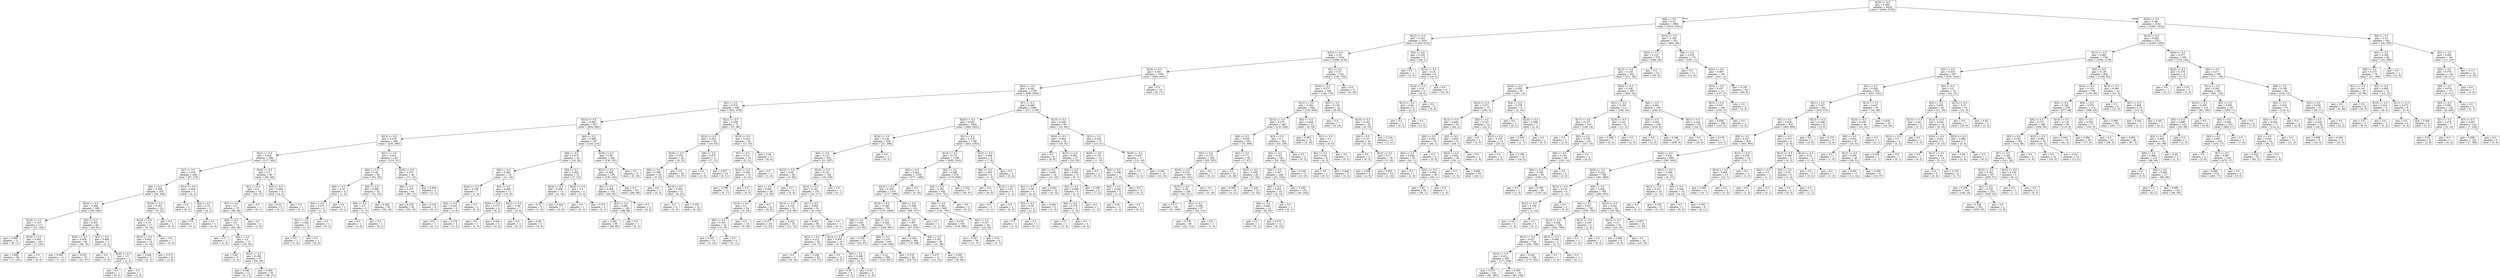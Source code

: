 digraph Tree {
node [shape=box] ;
0 [label="X[19] <= 0.5\ngini = 0.489\nsamples = 6434\nvalue = [4300, 5795]"] ;
1 [label="X[8] <= 0.5\ngini = 0.43\nsamples = 3882\nvalue = [1910, 4181]"] ;
0 -> 1 [labeldistance=2.5, labelangle=45, headlabel="True"] ;
2 [label="X[11] <= 0.5\ngini = 0.333\nsamples = 3331\nvalue = [1108, 4132]"] ;
1 -> 2 ;
3 [label="X[22] <= 0.5\ngini = 0.33\nsamples = 3322\nvalue = [1088, 4130]"] ;
2 -> 3 ;
4 [label="X[10] <= 0.5\ngini = 0.341\nsamples = 2769\nvalue = [948, 3401]"] ;
3 -> 4 ;
5 [label="X[23] <= 0.5\ngini = 0.342\nsamples = 2759\nvalue = [948, 3384]"] ;
4 -> 5 ;
6 [label="X[2] <= 0.5\ngini = 0.475\nsamples = 699\nvalue = [431, 678]"] ;
5 -> 6 ;
7 [label="X[13] <= 0.5\ngini = 0.482\nsamples = 627\nvalue = [404, 590]"] ;
6 -> 7 ;
8 [label="X[15] <= 0.5\ngini = 0.479\nsamples = 390\nvalue = [250, 380]"] ;
7 -> 8 ;
9 [label="X[21] <= 0.5\ngini = 0.402\nsamples = 288\nvalue = [127, 329]"] ;
8 -> 9 ;
10 [label="X[7] <= 0.5\ngini = 0.319\nsamples = 208\nvalue = [67, 270]"] ;
9 -> 10 ;
11 [label="X[6] <= 0.5\ngini = 0.308\nsamples = 205\nvalue = [63, 268]"] ;
10 -> 11 ;
12 [label="X[14] <= 0.5\ngini = 0.309\nsamples = 186\nvalue = [58, 246]"] ;
11 -> 12 ;
13 [label="X[16] <= 0.5\ngini = 0.153\nsamples = 117\nvalue = [15, 165]"] ;
12 -> 13 ;
14 [label="gini = 0.488\nsamples = 12\nvalue = [8, 11]"] ;
13 -> 14 ;
15 [label="X[18] <= 0.5\ngini = 0.083\nsamples = 105\nvalue = [7, 154]"] ;
13 -> 15 ;
16 [label="gini = 0.088\nsamples = 98\nvalue = [7, 145]"] ;
15 -> 16 ;
17 [label="gini = 0.0\nsamples = 7\nvalue = [0, 9]"] ;
15 -> 17 ;
18 [label="X[5] <= 0.5\ngini = 0.453\nsamples = 69\nvalue = [43, 81]"] ;
12 -> 18 ;
19 [label="X[20] <= 0.5\ngini = 0.439\nsamples = 66\nvalue = [38, 79]"] ;
18 -> 19 ;
20 [label="gini = 0.465\nsamples = 11\nvalue = [7, 12]"] ;
19 -> 20 ;
21 [label="gini = 0.433\nsamples = 55\nvalue = [31, 67]"] ;
19 -> 21 ;
22 [label="X[1] <= 0.5\ngini = 0.408\nsamples = 3\nvalue = [5, 2]"] ;
18 -> 22 ;
23 [label="gini = 0.0\nsamples = 1\nvalue = [3, 0]"] ;
22 -> 23 ;
24 [label="X[20] <= 0.5\ngini = 0.5\nsamples = 2\nvalue = [2, 2]"] ;
22 -> 24 ;
25 [label="gini = 0.0\nsamples = 1\nvalue = [0, 2]"] ;
24 -> 25 ;
26 [label="gini = 0.0\nsamples = 1\nvalue = [2, 0]"] ;
24 -> 26 ;
27 [label="X[18] <= 0.5\ngini = 0.302\nsamples = 19\nvalue = [5, 22]"] ;
11 -> 27 ;
28 [label="X[16] <= 0.5\ngini = 0.33\nsamples = 17\nvalue = [5, 19]"] ;
27 -> 28 ;
29 [label="X[14] <= 0.5\ngini = 0.444\nsamples = 10\nvalue = [5, 10]"] ;
28 -> 29 ;
30 [label="gini = 0.444\nsamples = 2\nvalue = [2, 1]"] ;
29 -> 30 ;
31 [label="gini = 0.375\nsamples = 8\nvalue = [3, 9]"] ;
29 -> 31 ;
32 [label="gini = 0.0\nsamples = 7\nvalue = [0, 9]"] ;
28 -> 32 ;
33 [label="gini = 0.0\nsamples = 2\nvalue = [0, 3]"] ;
27 -> 33 ;
34 [label="X[14] <= 0.5\ngini = 0.444\nsamples = 3\nvalue = [4, 2]"] ;
10 -> 34 ;
35 [label="gini = 0.0\nsamples = 1\nvalue = [0, 1]"] ;
34 -> 35 ;
36 [label="X[3] <= 0.5\ngini = 0.32\nsamples = 2\nvalue = [4, 1]"] ;
34 -> 36 ;
37 [label="gini = 0.0\nsamples = 1\nvalue = [0, 1]"] ;
36 -> 37 ;
38 [label="gini = 0.0\nsamples = 1\nvalue = [4, 0]"] ;
36 -> 38 ;
39 [label="X[18] <= 0.5\ngini = 0.5\nsamples = 80\nvalue = [60, 59]"] ;
9 -> 39 ;
40 [label="X[1] <= 0.5\ngini = 0.5\nsamples = 76\nvalue = [56, 57]"] ;
39 -> 40 ;
41 [label="X[7] <= 0.5\ngini = 0.5\nsamples = 75\nvalue = [56, 56]"] ;
40 -> 41 ;
42 [label="X[0] <= 0.5\ngini = 0.5\nsamples = 73\nvalue = [54, 56]"] ;
41 -> 42 ;
43 [label="gini = 0.0\nsamples = 1\nvalue = [1, 0]"] ;
42 -> 43 ;
44 [label="X[4] <= 0.5\ngini = 0.5\nsamples = 72\nvalue = [53, 56]"] ;
42 -> 44 ;
45 [label="gini = 0.48\nsamples = 5\nvalue = [3, 2]"] ;
44 -> 45 ;
46 [label="X[14] <= 0.5\ngini = 0.499\nsamples = 67\nvalue = [50, 54]"] ;
44 -> 46 ;
47 [label="gini = 0.188\nsamples = 12\nvalue = [2, 17]"] ;
46 -> 47 ;
48 [label="gini = 0.492\nsamples = 55\nvalue = [48, 37]"] ;
46 -> 48 ;
49 [label="gini = 0.0\nsamples = 2\nvalue = [2, 0]"] ;
41 -> 49 ;
50 [label="gini = 0.0\nsamples = 1\nvalue = [0, 1]"] ;
40 -> 50 ;
51 [label="X[3] <= 0.5\ngini = 0.444\nsamples = 4\nvalue = [4, 2]"] ;
39 -> 51 ;
52 [label="gini = 0.32\nsamples = 3\nvalue = [4, 1]"] ;
51 -> 52 ;
53 [label="gini = 0.0\nsamples = 1\nvalue = [0, 1]"] ;
51 -> 53 ;
54 [label="X[21] <= 0.5\ngini = 0.414\nsamples = 102\nvalue = [123, 51]"] ;
8 -> 54 ;
55 [label="X[0] <= 0.5\ngini = 0.49\nsamples = 56\nvalue = [52, 39]"] ;
54 -> 55 ;
56 [label="X[6] <= 0.5\ngini = 0.32\nsamples = 4\nvalue = [1, 4]"] ;
55 -> 56 ;
57 [label="X[5] <= 0.5\ngini = 0.375\nsamples = 3\nvalue = [1, 3]"] ;
56 -> 57 ;
58 [label="X[1] <= 0.5\ngini = 0.444\nsamples = 2\nvalue = [1, 2]"] ;
57 -> 58 ;
59 [label="gini = 0.0\nsamples = 1\nvalue = [1, 0]"] ;
58 -> 59 ;
60 [label="gini = 0.0\nsamples = 1\nvalue = [0, 2]"] ;
58 -> 60 ;
61 [label="gini = 0.0\nsamples = 1\nvalue = [0, 1]"] ;
57 -> 61 ;
62 [label="gini = 0.0\nsamples = 1\nvalue = [0, 1]"] ;
56 -> 62 ;
63 [label="X[4] <= 0.5\ngini = 0.483\nsamples = 52\nvalue = [51, 35]"] ;
55 -> 63 ;
64 [label="X[6] <= 0.5\ngini = 0.5\nsamples = 2\nvalue = [1, 1]"] ;
63 -> 64 ;
65 [label="gini = 0.0\nsamples = 1\nvalue = [1, 0]"] ;
64 -> 65 ;
66 [label="gini = 0.0\nsamples = 1\nvalue = [0, 1]"] ;
64 -> 66 ;
67 [label="gini = 0.482\nsamples = 50\nvalue = [50, 34]"] ;
63 -> 67 ;
68 [label="X[18] <= 0.5\ngini = 0.247\nsamples = 46\nvalue = [71, 12]"] ;
54 -> 68 ;
69 [label="X[6] <= 0.5\ngini = 0.237\nsamples = 44\nvalue = [69, 11]"] ;
68 -> 69 ;
70 [label="gini = 0.236\nsamples = 40\nvalue = [63, 10]"] ;
69 -> 70 ;
71 [label="gini = 0.245\nsamples = 4\nvalue = [6, 1]"] ;
69 -> 71 ;
72 [label="gini = 0.444\nsamples = 2\nvalue = [2, 1]"] ;
68 -> 72 ;
73 [label="X[4] <= 0.5\ngini = 0.488\nsamples = 237\nvalue = [154, 210]"] ;
7 -> 73 ;
74 [label="X[0] <= 0.5\ngini = 0.473\nsamples = 33\nvalue = [18, 29]"] ;
73 -> 74 ;
75 [label="X[6] <= 0.5\ngini = 0.483\nsamples = 18\nvalue = [11, 16]"] ;
74 -> 75 ;
76 [label="X[24] <= 0.5\ngini = 0.198\nsamples = 7\nvalue = [1, 8]"] ;
75 -> 76 ;
77 [label="X[3] <= 0.5\ngini = 0.245\nsamples = 5\nvalue = [1, 6]"] ;
76 -> 77 ;
78 [label="gini = 0.0\nsamples = 1\nvalue = [0, 1]"] ;
77 -> 78 ;
79 [label="gini = 0.278\nsamples = 4\nvalue = [1, 5]"] ;
77 -> 79 ;
80 [label="gini = 0.0\nsamples = 2\nvalue = [0, 2]"] ;
76 -> 80 ;
81 [label="X[3] <= 0.5\ngini = 0.494\nsamples = 11\nvalue = [10, 8]"] ;
75 -> 81 ;
82 [label="X[20] <= 0.5\ngini = 0.375\nsamples = 4\nvalue = [6, 2]"] ;
81 -> 82 ;
83 [label="gini = 0.0\nsamples = 1\nvalue = [2, 0]"] ;
82 -> 83 ;
84 [label="gini = 0.444\nsamples = 3\nvalue = [4, 2]"] ;
82 -> 84 ;
85 [label="X[21] <= 0.5\ngini = 0.48\nsamples = 7\nvalue = [4, 6]"] ;
81 -> 85 ;
86 [label="gini = 0.0\nsamples = 2\nvalue = [0, 3]"] ;
85 -> 86 ;
87 [label="gini = 0.49\nsamples = 5\nvalue = [4, 3]"] ;
85 -> 87 ;
88 [label="X[5] <= 0.5\ngini = 0.455\nsamples = 15\nvalue = [7, 13]"] ;
74 -> 88 ;
89 [label="X[24] <= 0.5\ngini = 0.408\nsamples = 12\nvalue = [4, 10]"] ;
88 -> 89 ;
90 [label="gini = 0.32\nsamples = 5\nvalue = [1, 4]"] ;
89 -> 90 ;
91 [label="gini = 0.444\nsamples = 7\nvalue = [3, 6]"] ;
89 -> 91 ;
92 [label="X[24] <= 0.5\ngini = 0.5\nsamples = 3\nvalue = [3, 3]"] ;
88 -> 92 ;
93 [label="gini = 0.0\nsamples = 1\nvalue = [0, 2]"] ;
92 -> 93 ;
94 [label="gini = 0.375\nsamples = 2\nvalue = [3, 1]"] ;
92 -> 94 ;
95 [label="X[18] <= 0.5\ngini = 0.49\nsamples = 204\nvalue = [136, 181]"] ;
73 -> 95 ;
96 [label="X[21] <= 0.5\ngini = 0.496\nsamples = 195\nvalue = [136, 162]"] ;
95 -> 96 ;
97 [label="X[1] <= 0.5\ngini = 0.488\nsamples = 102\nvalue = [68, 93]"] ;
96 -> 97 ;
98 [label="X[3] <= 0.5\ngini = 0.491\nsamples = 100\nvalue = [68, 89]"] ;
97 -> 98 ;
99 [label="gini = 0.492\nsamples = 99\nvalue = [68, 88]"] ;
98 -> 99 ;
100 [label="gini = 0.0\nsamples = 1\nvalue = [0, 1]"] ;
98 -> 100 ;
101 [label="gini = 0.0\nsamples = 2\nvalue = [0, 4]"] ;
97 -> 101 ;
102 [label="gini = 0.5\nsamples = 93\nvalue = [68, 69]"] ;
96 -> 102 ;
103 [label="gini = 0.0\nsamples = 9\nvalue = [0, 19]"] ;
95 -> 103 ;
104 [label="X[21] <= 0.5\ngini = 0.359\nsamples = 72\nvalue = [27, 88]"] ;
6 -> 104 ;
105 [label="X[14] <= 0.5\ngini = 0.323\nsamples = 53\nvalue = [16, 63]"] ;
104 -> 105 ;
106 [label="X[16] <= 0.5\ngini = 0.252\nsamples = 42\nvalue = [9, 52]"] ;
105 -> 106 ;
107 [label="X[6] <= 0.5\ngini = 0.389\nsamples = 22\nvalue = [9, 25]"] ;
106 -> 107 ;
108 [label="gini = 0.0\nsamples = 1\nvalue = [0, 2]"] ;
107 -> 108 ;
109 [label="X[13] <= 0.5\ngini = 0.404\nsamples = 21\nvalue = [9, 23]"] ;
107 -> 109 ;
110 [label="gini = 0.5\nsamples = 6\nvalue = [3, 3]"] ;
109 -> 110 ;
111 [label="gini = 0.355\nsamples = 15\nvalue = [6, 20]"] ;
109 -> 111 ;
112 [label="gini = 0.0\nsamples = 20\nvalue = [0, 27]"] ;
106 -> 112 ;
113 [label="X[6] <= 0.5\ngini = 0.475\nsamples = 11\nvalue = [7, 11]"] ;
105 -> 113 ;
114 [label="gini = 0.0\nsamples = 1\nvalue = [1, 0]"] ;
113 -> 114 ;
115 [label="gini = 0.457\nsamples = 10\nvalue = [6, 11]"] ;
113 -> 115 ;
116 [label="X[15] <= 0.5\ngini = 0.424\nsamples = 19\nvalue = [11, 25]"] ;
104 -> 116 ;
117 [label="X[7] <= 0.5\ngini = 0.311\nsamples = 14\nvalue = [5, 21]"] ;
116 -> 117 ;
118 [label="X[14] <= 0.5\ngini = 0.269\nsamples = 13\nvalue = [4, 21]"] ;
117 -> 118 ;
119 [label="gini = 0.308\nsamples = 11\nvalue = [4, 17]"] ;
118 -> 119 ;
120 [label="gini = 0.0\nsamples = 2\nvalue = [0, 4]"] ;
118 -> 120 ;
121 [label="gini = 0.0\nsamples = 1\nvalue = [1, 0]"] ;
117 -> 121 ;
122 [label="gini = 0.48\nsamples = 5\nvalue = [6, 4]"] ;
116 -> 122 ;
123 [label="X[7] <= 0.5\ngini = 0.269\nsamples = 2060\nvalue = [517, 2706]"] ;
5 -> 123 ;
124 [label="X[20] <= 0.5\ngini = 0.262\nsamples = 2000\nvalue = [484, 2642]"] ;
123 -> 124 ;
125 [label="X[16] <= 0.5\ngini = 0.126\nsamples = 204\nvalue = [21, 289]"] ;
124 -> 125 ;
126 [label="X[4] <= 0.5\ngini = 0.127\nsamples = 202\nvalue = [21, 287]"] ;
125 -> 126 ;
127 [label="X[15] <= 0.5\ngini = 0.08\nsamples = 46\nvalue = [3, 69]"] ;
126 -> 127 ;
128 [label="X[5] <= 0.5\ngini = 0.091\nsamples = 40\nvalue = [3, 60]"] ;
127 -> 128 ;
129 [label="X[14] <= 0.5\ngini = 0.1\nsamples = 34\nvalue = [3, 54]"] ;
128 -> 129 ;
130 [label="X[0] <= 0.5\ngini = 0.191\nsamples = 18\nvalue = [3, 25]"] ;
129 -> 130 ;
131 [label="gini = 0.291\nsamples = 10\nvalue = [3, 14]"] ;
130 -> 131 ;
132 [label="gini = 0.0\nsamples = 8\nvalue = [0, 11]"] ;
130 -> 132 ;
133 [label="gini = 0.0\nsamples = 16\nvalue = [0, 29]"] ;
129 -> 133 ;
134 [label="gini = 0.0\nsamples = 6\nvalue = [0, 6]"] ;
128 -> 134 ;
135 [label="gini = 0.0\nsamples = 6\nvalue = [0, 9]"] ;
127 -> 135 ;
136 [label="X[12] <= 0.5\ngini = 0.141\nsamples = 156\nvalue = [18, 218]"] ;
126 -> 136 ;
137 [label="X[14] <= 0.5\ngini = 0.141\nsamples = 155\nvalue = [18, 217]"] ;
136 -> 137 ;
138 [label="X[13] <= 0.5\ngini = 0.219\nsamples = 74\nvalue = [14, 98]"] ;
137 -> 138 ;
139 [label="gini = 0.137\nsamples = 19\nvalue = [2, 25]"] ;
138 -> 139 ;
140 [label="gini = 0.242\nsamples = 55\nvalue = [12, 73]"] ;
138 -> 140 ;
141 [label="X[1] <= 0.5\ngini = 0.063\nsamples = 81\nvalue = [4, 119]"] ;
137 -> 141 ;
142 [label="gini = 0.063\nsamples = 80\nvalue = [4, 118]"] ;
141 -> 142 ;
143 [label="gini = 0.0\nsamples = 1\nvalue = [0, 1]"] ;
141 -> 143 ;
144 [label="gini = 0.0\nsamples = 1\nvalue = [0, 1]"] ;
136 -> 144 ;
145 [label="gini = 0.0\nsamples = 2\nvalue = [0, 2]"] ;
125 -> 145 ;
146 [label="X[1] <= 0.5\ngini = 0.275\nsamples = 1796\nvalue = [463, 2353]"] ;
124 -> 146 ;
147 [label="X[14] <= 0.5\ngini = 0.273\nsamples = 1788\nvalue = [456, 2345]"] ;
146 -> 147 ;
148 [label="X[3] <= 0.5\ngini = 0.264\nsamples = 1109\nvalue = [277, 1496]"] ;
147 -> 148 ;
149 [label="X[15] <= 0.5\ngini = 0.265\nsamples = 1103\nvalue = [277, 1486]"] ;
148 -> 149 ;
150 [label="X[13] <= 0.5\ngini = 0.246\nsamples = 781\nvalue = [179, 1069]"] ;
149 -> 150 ;
151 [label="X[6] <= 0.5\ngini = 0.261\nsamples = 68\nvalue = [15, 82]"] ;
150 -> 151 ;
152 [label="X[12] <= 0.5\ngini = 0.212\nsamples = 58\nvalue = [10, 73]"] ;
151 -> 152 ;
153 [label="gini = 0.0\nsamples = 9\nvalue = [0, 16]"] ;
152 -> 153 ;
154 [label="gini = 0.254\nsamples = 49\nvalue = [10, 57]"] ;
152 -> 154 ;
155 [label="X[12] <= 0.5\ngini = 0.459\nsamples = 10\nvalue = [5, 9]"] ;
151 -> 155 ;
156 [label="gini = 0.0\nsamples = 2\nvalue = [0, 2]"] ;
155 -> 156 ;
157 [label="X[0] <= 0.5\ngini = 0.486\nsamples = 8\nvalue = [5, 7]"] ;
155 -> 157 ;
158 [label="gini = 0.49\nsamples = 4\nvalue = [4, 3]"] ;
157 -> 158 ;
159 [label="gini = 0.32\nsamples = 4\nvalue = [1, 4]"] ;
157 -> 159 ;
160 [label="X[0] <= 0.5\ngini = 0.244\nsamples = 713\nvalue = [164, 987]"] ;
150 -> 160 ;
161 [label="gini = 0.339\nsamples = 70\nvalue = [24, 87]"] ;
160 -> 161 ;
162 [label="X[6] <= 0.5\ngini = 0.233\nsamples = 643\nvalue = [140, 900]"] ;
160 -> 162 ;
163 [label="gini = 0.22\nsamples = 594\nvalue = [122, 847]"] ;
162 -> 163 ;
164 [label="gini = 0.378\nsamples = 49\nvalue = [18, 53]"] ;
162 -> 164 ;
165 [label="X[5] <= 0.5\ngini = 0.308\nsamples = 322\nvalue = [98, 417]"] ;
149 -> 165 ;
166 [label="X[6] <= 0.5\ngini = 0.307\nsamples = 320\nvalue = [97, 416]"] ;
165 -> 166 ;
167 [label="gini = 0.294\nsamples = 264\nvalue = [76, 348]"] ;
166 -> 167 ;
168 [label="X[2] <= 0.5\ngini = 0.361\nsamples = 56\nvalue = [21, 68]"] ;
166 -> 168 ;
169 [label="gini = 0.475\nsamples = 21\nvalue = [12, 19]"] ;
168 -> 169 ;
170 [label="gini = 0.262\nsamples = 35\nvalue = [9, 49]"] ;
168 -> 170 ;
171 [label="gini = 0.5\nsamples = 2\nvalue = [1, 1]"] ;
165 -> 171 ;
172 [label="gini = 0.0\nsamples = 6\nvalue = [0, 10]"] ;
148 -> 172 ;
173 [label="X[2] <= 0.5\ngini = 0.288\nsamples = 679\nvalue = [179, 849]"] ;
147 -> 173 ;
174 [label="X[5] <= 0.5\ngini = 0.281\nsamples = 602\nvalue = [153, 752]"] ;
173 -> 174 ;
175 [label="X[6] <= 0.5\ngini = 0.281\nsamples = 600\nvalue = [153, 750]"] ;
174 -> 175 ;
176 [label="gini = 0.278\nsamples = 556\nvalue = [139, 696]"] ;
175 -> 176 ;
177 [label="X[3] <= 0.5\ngini = 0.327\nsamples = 44\nvalue = [14, 54]"] ;
175 -> 177 ;
178 [label="gini = 0.307\nsamples = 38\nvalue = [11, 47]"] ;
177 -> 178 ;
179 [label="gini = 0.42\nsamples = 6\nvalue = [3, 7]"] ;
177 -> 179 ;
180 [label="gini = 0.0\nsamples = 2\nvalue = [0, 2]"] ;
174 -> 180 ;
181 [label="gini = 0.333\nsamples = 77\nvalue = [26, 97]"] ;
173 -> 181 ;
182 [label="X[15] <= 0.5\ngini = 0.498\nsamples = 8\nvalue = [7, 8]"] ;
146 -> 182 ;
183 [label="X[6] <= 0.5\ngini = 0.463\nsamples = 6\nvalue = [7, 4]"] ;
182 -> 183 ;
184 [label="gini = 0.0\nsamples = 2\nvalue = [6, 0]"] ;
183 -> 184 ;
185 [label="X[14] <= 0.5\ngini = 0.32\nsamples = 4\nvalue = [1, 4]"] ;
183 -> 185 ;
186 [label="gini = 0.5\nsamples = 2\nvalue = [1, 1]"] ;
185 -> 186 ;
187 [label="gini = 0.0\nsamples = 2\nvalue = [0, 3]"] ;
185 -> 187 ;
188 [label="gini = 0.0\nsamples = 2\nvalue = [0, 4]"] ;
182 -> 188 ;
189 [label="X[13] <= 0.5\ngini = 0.449\nsamples = 60\nvalue = [33, 64]"] ;
123 -> 189 ;
190 [label="X[20] <= 0.5\ngini = 0.464\nsamples = 33\nvalue = [19, 33]"] ;
189 -> 190 ;
191 [label="gini = 0.0\nsamples = 6\nvalue = [0, 8]"] ;
190 -> 191 ;
192 [label="X[15] <= 0.5\ngini = 0.491\nsamples = 27\nvalue = [19, 25]"] ;
190 -> 192 ;
193 [label="X[3] <= 0.5\ngini = 0.459\nsamples = 16\nvalue = [10, 18]"] ;
192 -> 193 ;
194 [label="X[1] <= 0.5\ngini = 0.48\nsamples = 6\nvalue = [4, 6]"] ;
193 -> 194 ;
195 [label="X[2] <= 0.5\ngini = 0.49\nsamples = 4\nvalue = [3, 4]"] ;
194 -> 195 ;
196 [label="gini = 0.5\nsamples = 3\nvalue = [3, 3]"] ;
195 -> 196 ;
197 [label="gini = 0.0\nsamples = 1\nvalue = [0, 1]"] ;
195 -> 197 ;
198 [label="gini = 0.444\nsamples = 2\nvalue = [1, 2]"] ;
194 -> 198 ;
199 [label="gini = 0.444\nsamples = 10\nvalue = [6, 12]"] ;
193 -> 199 ;
200 [label="X[3] <= 0.5\ngini = 0.492\nsamples = 11\nvalue = [9, 7]"] ;
192 -> 200 ;
201 [label="X[2] <= 0.5\ngini = 0.408\nsamples = 6\nvalue = [2, 5]"] ;
200 -> 201 ;
202 [label="X[0] <= 0.5\ngini = 0.278\nsamples = 5\nvalue = [1, 5]"] ;
201 -> 202 ;
203 [label="gini = 0.0\nsamples = 1\nvalue = [1, 0]"] ;
202 -> 203 ;
204 [label="gini = 0.0\nsamples = 4\nvalue = [0, 5]"] ;
202 -> 204 ;
205 [label="gini = 0.0\nsamples = 1\nvalue = [1, 0]"] ;
201 -> 205 ;
206 [label="gini = 0.346\nsamples = 5\nvalue = [7, 2]"] ;
200 -> 206 ;
207 [label="X[3] <= 0.5\ngini = 0.429\nsamples = 27\nvalue = [14, 31]"] ;
189 -> 207 ;
208 [label="X[20] <= 0.5\ngini = 0.133\nsamples = 10\nvalue = [1, 13]"] ;
207 -> 208 ;
209 [label="gini = 0.0\nsamples = 3\nvalue = [0, 5]"] ;
208 -> 209 ;
210 [label="X[0] <= 0.5\ngini = 0.198\nsamples = 7\nvalue = [1, 8]"] ;
208 -> 210 ;
211 [label="X[2] <= 0.5\ngini = 0.245\nsamples = 5\nvalue = [1, 6]"] ;
210 -> 211 ;
212 [label="gini = 0.32\nsamples = 4\nvalue = [1, 4]"] ;
211 -> 212 ;
213 [label="gini = 0.0\nsamples = 1\nvalue = [0, 2]"] ;
211 -> 213 ;
214 [label="gini = 0.0\nsamples = 2\nvalue = [0, 2]"] ;
210 -> 214 ;
215 [label="X[20] <= 0.5\ngini = 0.487\nsamples = 17\nvalue = [13, 18]"] ;
207 -> 215 ;
216 [label="gini = 0.0\nsamples = 1\nvalue = [0, 2]"] ;
215 -> 216 ;
217 [label="gini = 0.495\nsamples = 16\nvalue = [13, 16]"] ;
215 -> 217 ;
218 [label="gini = 0.0\nsamples = 10\nvalue = [0, 17]"] ;
4 -> 218 ;
219 [label="X[7] <= 0.5\ngini = 0.27\nsamples = 553\nvalue = [140, 729]"] ;
3 -> 219 ;
220 [label="X[18] <= 0.5\ngini = 0.273\nsamples = 548\nvalue = [140, 719]"] ;
219 -> 220 ;
221 [label="X[12] <= 0.5\ngini = 0.282\nsamples = 506\nvalue = [134, 656]"] ;
220 -> 221 ;
222 [label="X[13] <= 0.5\ngini = 0.275\nsamples = 485\nvalue = [125, 636]"] ;
221 -> 222 ;
223 [label="X[6] <= 0.5\ngini = 0.259\nsamples = 302\nvalue = [72, 400]"] ;
222 -> 223 ;
224 [label="X[5] <= 0.5\ngini = 0.273\nsamples = 256\nvalue = [65, 333]"] ;
223 -> 224 ;
225 [label="X[16] <= 0.5\ngini = 0.274\nsamples = 255\nvalue = [65, 331]"] ;
224 -> 225 ;
226 [label="X[15] <= 0.5\ngini = 0.28\nsamples = 248\nvalue = [65, 321]"] ;
225 -> 226 ;
227 [label="gini = 0.277\nsamples = 161\nvalue = [41, 206]"] ;
226 -> 227 ;
228 [label="X[1] <= 0.5\ngini = 0.286\nsamples = 87\nvalue = [24, 115]"] ;
226 -> 228 ;
229 [label="gini = 0.278\nsamples = 86\nvalue = [23, 115]"] ;
228 -> 229 ;
230 [label="gini = 0.0\nsamples = 1\nvalue = [1, 0]"] ;
228 -> 230 ;
231 [label="gini = 0.0\nsamples = 7\nvalue = [0, 10]"] ;
225 -> 231 ;
232 [label="gini = 0.0\nsamples = 1\nvalue = [0, 2]"] ;
224 -> 232 ;
233 [label="X[2] <= 0.5\ngini = 0.171\nsamples = 46\nvalue = [7, 67]"] ;
223 -> 233 ;
234 [label="gini = 0.0\nsamples = 20\nvalue = [0, 28]"] ;
233 -> 234 ;
235 [label="X[15] <= 0.5\ngini = 0.258\nsamples = 26\nvalue = [7, 39]"] ;
233 -> 235 ;
236 [label="gini = 0.269\nsamples = 16\nvalue = [4, 21]"] ;
235 -> 236 ;
237 [label="gini = 0.245\nsamples = 10\nvalue = [3, 18]"] ;
235 -> 237 ;
238 [label="X[3] <= 0.5\ngini = 0.3\nsamples = 183\nvalue = [53, 236]"] ;
222 -> 238 ;
239 [label="X[2] <= 0.5\ngini = 0.301\nsamples = 181\nvalue = [53, 234]"] ;
238 -> 239 ;
240 [label="X[4] <= 0.5\ngini = 0.307\nsamples = 168\nvalue = [51, 218]"] ;
239 -> 240 ;
241 [label="X[5] <= 0.5\ngini = 0.454\nsamples = 14\nvalue = [8, 15]"] ;
240 -> 241 ;
242 [label="X[0] <= 0.5\ngini = 0.463\nsamples = 13\nvalue = [8, 14]"] ;
241 -> 242 ;
243 [label="gini = 0.0\nsamples = 1\nvalue = [0, 1]"] ;
242 -> 243 ;
244 [label="gini = 0.472\nsamples = 12\nvalue = [8, 13]"] ;
242 -> 244 ;
245 [label="gini = 0.0\nsamples = 1\nvalue = [0, 1]"] ;
241 -> 245 ;
246 [label="gini = 0.288\nsamples = 154\nvalue = [43, 203]"] ;
240 -> 246 ;
247 [label="gini = 0.198\nsamples = 13\nvalue = [2, 16]"] ;
239 -> 247 ;
248 [label="gini = 0.0\nsamples = 2\nvalue = [0, 2]"] ;
238 -> 248 ;
249 [label="X[6] <= 0.5\ngini = 0.428\nsamples = 21\nvalue = [9, 20]"] ;
221 -> 249 ;
250 [label="gini = 0.363\nsamples = 14\nvalue = [5, 16]"] ;
249 -> 250 ;
251 [label="X[1] <= 0.5\ngini = 0.5\nsamples = 7\nvalue = [4, 4]"] ;
249 -> 251 ;
252 [label="X[2] <= 0.5\ngini = 0.49\nsamples = 6\nvalue = [4, 3]"] ;
251 -> 252 ;
253 [label="gini = 0.0\nsamples = 1\nvalue = [0, 1]"] ;
252 -> 253 ;
254 [label="gini = 0.444\nsamples = 5\nvalue = [4, 2]"] ;
252 -> 254 ;
255 [label="gini = 0.0\nsamples = 1\nvalue = [0, 1]"] ;
251 -> 255 ;
256 [label="X[0] <= 0.5\ngini = 0.159\nsamples = 42\nvalue = [6, 63]"] ;
220 -> 256 ;
257 [label="gini = 0.0\nsamples = 7\nvalue = [0, 10]"] ;
256 -> 257 ;
258 [label="X[14] <= 0.5\ngini = 0.183\nsamples = 35\nvalue = [6, 53]"] ;
256 -> 258 ;
259 [label="X[4] <= 0.5\ngini = 0.157\nsamples = 20\nvalue = [3, 32]"] ;
258 -> 259 ;
260 [label="gini = 0.0\nsamples = 2\nvalue = [0, 3]"] ;
259 -> 260 ;
261 [label="X[13] <= 0.5\ngini = 0.17\nsamples = 18\nvalue = [3, 29]"] ;
259 -> 261 ;
262 [label="gini = 0.298\nsamples = 4\nvalue = [2, 9]"] ;
261 -> 262 ;
263 [label="gini = 0.091\nsamples = 14\nvalue = [1, 20]"] ;
261 -> 263 ;
264 [label="gini = 0.219\nsamples = 15\nvalue = [3, 21]"] ;
258 -> 264 ;
265 [label="gini = 0.0\nsamples = 5\nvalue = [0, 10]"] ;
219 -> 265 ;
266 [label="X[4] <= 0.5\ngini = 0.165\nsamples = 9\nvalue = [20, 2]"] ;
2 -> 266 ;
267 [label="gini = 0.0\nsamples = 1\nvalue = [2, 0]"] ;
266 -> 267 ;
268 [label="X[13] <= 0.5\ngini = 0.18\nsamples = 8\nvalue = [18, 2]"] ;
266 -> 268 ;
269 [label="X[14] <= 0.5\ngini = 0.32\nsamples = 4\nvalue = [8, 2]"] ;
268 -> 269 ;
270 [label="X[15] <= 0.5\ngini = 0.48\nsamples = 2\nvalue = [3, 2]"] ;
269 -> 270 ;
271 [label="gini = 0.0\nsamples = 1\nvalue = [0, 2]"] ;
270 -> 271 ;
272 [label="gini = 0.0\nsamples = 1\nvalue = [3, 0]"] ;
270 -> 272 ;
273 [label="gini = 0.0\nsamples = 2\nvalue = [5, 0]"] ;
269 -> 273 ;
274 [label="gini = 0.0\nsamples = 4\nvalue = [10, 0]"] ;
268 -> 274 ;
275 [label="X[14] <= 0.5\ngini = 0.109\nsamples = 551\nvalue = [802, 49]"] ;
1 -> 275 ;
276 [label="X[22] <= 0.5\ngini = 0.122\nsamples = 375\nvalue = [546, 38]"] ;
275 -> 276 ;
277 [label="X[13] <= 0.5\ngini = 0.129\nsamples = 352\nvalue = [511, 38]"] ;
276 -> 277 ;
278 [label="X[16] <= 0.5\ngini = 0.205\nsamples = 83\nvalue = [107, 14]"] ;
277 -> 278 ;
279 [label="X[23] <= 0.5\ngini = 0.071\nsamples = 75\nvalue = [105, 4]"] ;
278 -> 279 ;
280 [label="X[12] <= 0.5\ngini = 0.046\nsamples = 61\nvalue = [82, 2]"] ;
279 -> 280 ;
281 [label="X[6] <= 0.5\ngini = 0.042\nsamples = 34\nvalue = [46, 1]"] ;
280 -> 281 ;
282 [label="X[0] <= 0.5\ngini = 0.046\nsamples = 30\nvalue = [41, 1]"] ;
281 -> 282 ;
283 [label="gini = 0.0\nsamples = 1\nvalue = [2, 0]"] ;
282 -> 283 ;
284 [label="X[21] <= 0.5\ngini = 0.049\nsamples = 29\nvalue = [39, 1]"] ;
282 -> 284 ;
285 [label="gini = 0.05\nsamples = 28\nvalue = [38, 1]"] ;
284 -> 285 ;
286 [label="gini = 0.0\nsamples = 1\nvalue = [1, 0]"] ;
284 -> 286 ;
287 [label="gini = 0.0\nsamples = 4\nvalue = [5, 0]"] ;
281 -> 287 ;
288 [label="X[2] <= 0.5\ngini = 0.053\nsamples = 27\nvalue = [36, 1]"] ;
280 -> 288 ;
289 [label="X[24] <= 0.5\ngini = 0.054\nsamples = 26\nvalue = [35, 1]"] ;
288 -> 289 ;
290 [label="gini = 0.0\nsamples = 1\nvalue = [1, 0]"] ;
289 -> 290 ;
291 [label="gini = 0.056\nsamples = 25\nvalue = [34, 1]"] ;
289 -> 291 ;
292 [label="gini = 0.0\nsamples = 1\nvalue = [1, 0]"] ;
288 -> 292 ;
293 [label="X[0] <= 0.5\ngini = 0.147\nsamples = 14\nvalue = [23, 2]"] ;
279 -> 293 ;
294 [label="gini = 0.0\nsamples = 1\nvalue = [3, 0]"] ;
293 -> 294 ;
295 [label="X[15] <= 0.5\ngini = 0.165\nsamples = 13\nvalue = [20, 2]"] ;
293 -> 295 ;
296 [label="gini = 0.0\nsamples = 3\nvalue = [4, 0]"] ;
295 -> 296 ;
297 [label="gini = 0.198\nsamples = 10\nvalue = [16, 2]"] ;
295 -> 297 ;
298 [label="X[4] <= 0.5\ngini = 0.278\nsamples = 8\nvalue = [2, 10]"] ;
278 -> 298 ;
299 [label="gini = 0.0\nsamples = 1\nvalue = [0, 1]"] ;
298 -> 299 ;
300 [label="X[23] <= 0.5\ngini = 0.298\nsamples = 7\nvalue = [2, 9]"] ;
298 -> 300 ;
301 [label="gini = 0.346\nsamples = 6\nvalue = [2, 7]"] ;
300 -> 301 ;
302 [label="gini = 0.0\nsamples = 1\nvalue = [0, 2]"] ;
300 -> 302 ;
303 [label="X[24] <= 0.5\ngini = 0.106\nsamples = 269\nvalue = [404, 24]"] ;
277 -> 303 ;
304 [label="X[21] <= 0.5\ngini = 0.165\nsamples = 111\nvalue = [160, 16]"] ;
303 -> 304 ;
305 [label="X[17] <= 0.5\ngini = 0.157\nsamples = 103\nvalue = [149, 14]"] ;
304 -> 305 ;
306 [label="gini = 0.0\nsamples = 2\nvalue = [2, 0]"] ;
305 -> 306 ;
307 [label="X[2] <= 0.5\ngini = 0.159\nsamples = 101\nvalue = [147, 14]"] ;
305 -> 307 ;
308 [label="X[6] <= 0.5\ngini = 0.162\nsamples = 98\nvalue = [143, 14]"] ;
307 -> 308 ;
309 [label="X[4] <= 0.5\ngini = 0.165\nsamples = 96\nvalue = [140, 14]"] ;
308 -> 309 ;
310 [label="gini = 0.0\nsamples = 1\nvalue = [1, 0]"] ;
309 -> 310 ;
311 [label="gini = 0.166\nsamples = 95\nvalue = [139, 14]"] ;
309 -> 311 ;
312 [label="gini = 0.0\nsamples = 2\nvalue = [3, 0]"] ;
308 -> 312 ;
313 [label="gini = 0.0\nsamples = 3\nvalue = [4, 0]"] ;
307 -> 313 ;
314 [label="X[20] <= 0.5\ngini = 0.26\nsamples = 8\nvalue = [11, 2]"] ;
304 -> 314 ;
315 [label="gini = 0.298\nsamples = 7\nvalue = [9, 2]"] ;
314 -> 315 ;
316 [label="gini = 0.0\nsamples = 1\nvalue = [2, 0]"] ;
314 -> 316 ;
317 [label="X[6] <= 0.5\ngini = 0.061\nsamples = 158\nvalue = [244, 8]"] ;
303 -> 317 ;
318 [label="X[4] <= 0.5\ngini = 0.045\nsamples = 138\nvalue = [210, 5]"] ;
317 -> 318 ;
319 [label="gini = 0.0\nsamples = 1\nvalue = [2, 0]"] ;
318 -> 319 ;
320 [label="gini = 0.046\nsamples = 137\nvalue = [208, 5]"] ;
318 -> 320 ;
321 [label="X[2] <= 0.5\ngini = 0.149\nsamples = 20\nvalue = [34, 3]"] ;
317 -> 321 ;
322 [label="gini = 0.0\nsamples = 9\nvalue = [19, 0]"] ;
321 -> 322 ;
323 [label="gini = 0.278\nsamples = 11\nvalue = [15, 3]"] ;
321 -> 323 ;
324 [label="gini = 0.0\nsamples = 23\nvalue = [35, 0]"] ;
276 -> 324 ;
325 [label="X[4] <= 0.5\ngini = 0.079\nsamples = 176\nvalue = [256, 11]"] ;
275 -> 325 ;
326 [label="gini = 0.0\nsamples = 11\nvalue = [15, 0]"] ;
325 -> 326 ;
327 [label="X[23] <= 0.5\ngini = 0.083\nsamples = 165\nvalue = [241, 11]"] ;
325 -> 327 ;
328 [label="X[22] <= 0.5\ngini = 0.037\nsamples = 111\nvalue = [157, 3]"] ;
327 -> 328 ;
329 [label="X[21] <= 0.5\ngini = 0.037\nsamples = 109\nvalue = [155, 3]"] ;
328 -> 329 ;
330 [label="gini = 0.038\nsamples = 108\nvalue = [153, 3]"] ;
329 -> 330 ;
331 [label="gini = 0.0\nsamples = 1\nvalue = [2, 0]"] ;
329 -> 331 ;
332 [label="gini = 0.0\nsamples = 2\nvalue = [2, 0]"] ;
328 -> 332 ;
333 [label="gini = 0.159\nsamples = 54\nvalue = [84, 8]"] ;
327 -> 333 ;
334 [label="X[16] <= 0.5\ngini = 0.481\nsamples = 2552\nvalue = [2390, 1614]"] ;
0 -> 334 [labeldistance=2.5, labelangle=-45, headlabel="False"] ;
335 [label="X[15] <= 0.5\ngini = 0.454\nsamples = 2311\nvalue = [2356, 1259]"] ;
334 -> 335 ;
336 [label="X[11] <= 0.5\ngini = 0.482\nsamples = 1761\nvalue = [1638, 1116]"] ;
335 -> 336 ;
337 [label="X[7] <= 0.5\ngini = 0.433\nsamples = 957\nvalue = [474, 1024]"] ;
336 -> 337 ;
338 [label="X[2] <= 0.5\ngini = 0.428\nsamples = 924\nvalue = [451, 1001]"] ;
337 -> 338 ;
339 [label="X[3] <= 0.5\ngini = 0.427\nsamples = 841\nvalue = [410, 915]"] ;
338 -> 339 ;
340 [label="X[1] <= 0.5\ngini = 0.426\nsamples = 833\nvalue = [405, 909]"] ;
339 -> 340 ;
341 [label="X[8] <= 0.5\ngini = 0.427\nsamples = 825\nvalue = [402, 900]"] ;
340 -> 341 ;
342 [label="X[23] <= 0.5\ngini = 0.422\nsamples = 809\nvalue = [387, 893]"] ;
341 -> 342 ;
343 [label="X[24] <= 0.5\ngini = 0.424\nsamples = 789\nvalue = [381, 866]"] ;
342 -> 343 ;
344 [label="X[13] <= 0.5\ngini = 0.133\nsamples = 9\nvalue = [1, 13]"] ;
343 -> 344 ;
345 [label="X[12] <= 0.5\ngini = 0.165\nsamples = 7\nvalue = [1, 10]"] ;
344 -> 345 ;
346 [label="gini = 0.18\nsamples = 6\nvalue = [1, 9]"] ;
345 -> 346 ;
347 [label="gini = 0.0\nsamples = 1\nvalue = [0, 1]"] ;
345 -> 347 ;
348 [label="gini = 0.0\nsamples = 2\nvalue = [0, 3]"] ;
344 -> 348 ;
349 [label="X[6] <= 0.5\ngini = 0.426\nsamples = 780\nvalue = [380, 853]"] ;
343 -> 349 ;
350 [label="X[5] <= 0.5\ngini = 0.427\nsamples = 730\nvalue = [355, 795]"] ;
349 -> 350 ;
351 [label="X[10] <= 0.5\ngini = 0.428\nsamples = 726\nvalue = [354, 789]"] ;
350 -> 351 ;
352 [label="X[13] <= 0.5\ngini = 0.427\nsamples = 724\nvalue = [352, 788]"] ;
351 -> 352 ;
353 [label="X[14] <= 0.5\ngini = 0.411\nsamples = 385\nvalue = [177, 436]"] ;
352 -> 353 ;
354 [label="gini = 0.374\nsamples = 244\nvalue = [93, 280]"] ;
353 -> 354 ;
355 [label="gini = 0.455\nsamples = 141\nvalue = [84, 156]"] ;
353 -> 355 ;
356 [label="gini = 0.444\nsamples = 339\nvalue = [175, 352]"] ;
352 -> 356 ;
357 [label="X[12] <= 0.5\ngini = 0.444\nsamples = 2\nvalue = [2, 1]"] ;
351 -> 357 ;
358 [label="gini = 0.0\nsamples = 1\nvalue = [2, 0]"] ;
357 -> 358 ;
359 [label="gini = 0.0\nsamples = 1\nvalue = [0, 1]"] ;
357 -> 359 ;
360 [label="X[13] <= 0.5\ngini = 0.245\nsamples = 4\nvalue = [1, 6]"] ;
350 -> 360 ;
361 [label="gini = 0.0\nsamples = 1\nvalue = [1, 0]"] ;
360 -> 361 ;
362 [label="gini = 0.0\nsamples = 3\nvalue = [0, 6]"] ;
360 -> 362 ;
363 [label="X[12] <= 0.5\ngini = 0.421\nsamples = 50\nvalue = [25, 58]"] ;
349 -> 363 ;
364 [label="X[13] <= 0.5\ngini = 0.5\nsamples = 32\nvalue = [24, 25]"] ;
363 -> 364 ;
365 [label="gini = 0.496\nsamples = 8\nvalue = [5, 6]"] ;
364 -> 365 ;
366 [label="gini = 0.5\nsamples = 24\nvalue = [19, 19]"] ;
364 -> 366 ;
367 [label="gini = 0.057\nsamples = 18\nvalue = [1, 33]"] ;
363 -> 367 ;
368 [label="X[14] <= 0.5\ngini = 0.298\nsamples = 20\nvalue = [6, 27]"] ;
342 -> 368 ;
369 [label="X[13] <= 0.5\ngini = 0.231\nsamples = 10\nvalue = [2, 13]"] ;
368 -> 369 ;
370 [label="gini = 0.0\nsamples = 1\nvalue = [0, 1]"] ;
369 -> 370 ;
371 [label="gini = 0.245\nsamples = 9\nvalue = [2, 12]"] ;
369 -> 371 ;
372 [label="X[4] <= 0.5\ngini = 0.346\nsamples = 10\nvalue = [4, 14]"] ;
368 -> 372 ;
373 [label="gini = 0.0\nsamples = 1\nvalue = [0, 3]"] ;
372 -> 373 ;
374 [label="gini = 0.391\nsamples = 9\nvalue = [4, 11]"] ;
372 -> 374 ;
375 [label="X[12] <= 0.5\ngini = 0.434\nsamples = 16\nvalue = [15, 7]"] ;
341 -> 375 ;
376 [label="X[14] <= 0.5\ngini = 0.465\nsamples = 13\nvalue = [12, 7]"] ;
375 -> 376 ;
377 [label="gini = 0.484\nsamples = 11\nvalue = [10, 7]"] ;
376 -> 377 ;
378 [label="gini = 0.0\nsamples = 2\nvalue = [2, 0]"] ;
376 -> 378 ;
379 [label="gini = 0.0\nsamples = 3\nvalue = [3, 0]"] ;
375 -> 379 ;
380 [label="X[6] <= 0.5\ngini = 0.375\nsamples = 8\nvalue = [3, 9]"] ;
340 -> 380 ;
381 [label="X[14] <= 0.5\ngini = 0.408\nsamples = 5\nvalue = [2, 5]"] ;
380 -> 381 ;
382 [label="X[4] <= 0.5\ngini = 0.5\nsamples = 2\nvalue = [1, 1]"] ;
381 -> 382 ;
383 [label="gini = 0.0\nsamples = 1\nvalue = [1, 0]"] ;
382 -> 383 ;
384 [label="gini = 0.0\nsamples = 1\nvalue = [0, 1]"] ;
382 -> 384 ;
385 [label="X[5] <= 0.5\ngini = 0.32\nsamples = 3\nvalue = [1, 4]"] ;
381 -> 385 ;
386 [label="gini = 0.0\nsamples = 1\nvalue = [0, 3]"] ;
385 -> 386 ;
387 [label="gini = 0.5\nsamples = 2\nvalue = [1, 1]"] ;
385 -> 387 ;
388 [label="X[14] <= 0.5\ngini = 0.32\nsamples = 3\nvalue = [1, 4]"] ;
380 -> 388 ;
389 [label="gini = 0.0\nsamples = 2\nvalue = [0, 4]"] ;
388 -> 389 ;
390 [label="gini = 0.0\nsamples = 1\nvalue = [1, 0]"] ;
388 -> 390 ;
391 [label="X[13] <= 0.5\ngini = 0.496\nsamples = 8\nvalue = [5, 6]"] ;
339 -> 391 ;
392 [label="gini = 0.0\nsamples = 2\nvalue = [3, 0]"] ;
391 -> 392 ;
393 [label="gini = 0.375\nsamples = 6\nvalue = [2, 6]"] ;
391 -> 393 ;
394 [label="X[13] <= 0.5\ngini = 0.437\nsamples = 83\nvalue = [41, 86]"] ;
338 -> 394 ;
395 [label="X[23] <= 0.5\ngini = 0.439\nsamples = 48\nvalue = [25, 52]"] ;
394 -> 395 ;
396 [label="X[9] <= 0.5\ngini = 0.441\nsamples = 47\nvalue = [25, 51]"] ;
395 -> 396 ;
397 [label="gini = 0.0\nsamples = 1\nvalue = [1, 0]"] ;
396 -> 397 ;
398 [label="X[12] <= 0.5\ngini = 0.435\nsamples = 46\nvalue = [24, 51]"] ;
396 -> 398 ;
399 [label="gini = 0.493\nsamples = 15\nvalue = [11, 14]"] ;
398 -> 399 ;
400 [label="gini = 0.385\nsamples = 31\nvalue = [13, 37]"] ;
398 -> 400 ;
401 [label="gini = 0.0\nsamples = 1\nvalue = [0, 1]"] ;
395 -> 401 ;
402 [label="gini = 0.435\nsamples = 35\nvalue = [16, 34]"] ;
394 -> 402 ;
403 [label="X[0] <= 0.5\ngini = 0.5\nsamples = 33\nvalue = [23, 23]"] ;
337 -> 403 ;
404 [label="X[3] <= 0.5\ngini = 0.458\nsamples = 23\nvalue = [11, 20]"] ;
403 -> 404 ;
405 [label="X[13] <= 0.5\ngini = 0.48\nsamples = 5\nvalue = [3, 2]"] ;
404 -> 405 ;
406 [label="X[12] <= 0.5\ngini = 0.5\nsamples = 4\nvalue = [2, 2]"] ;
405 -> 406 ;
407 [label="gini = 0.444\nsamples = 3\nvalue = [2, 1]"] ;
406 -> 407 ;
408 [label="gini = 0.0\nsamples = 1\nvalue = [0, 1]"] ;
406 -> 408 ;
409 [label="gini = 0.0\nsamples = 1\nvalue = [1, 0]"] ;
405 -> 409 ;
410 [label="X[13] <= 0.5\ngini = 0.426\nsamples = 18\nvalue = [8, 18]"] ;
404 -> 410 ;
411 [label="X[24] <= 0.5\ngini = 0.401\nsamples = 11\nvalue = [5, 13]"] ;
410 -> 411 ;
412 [label="gini = 0.0\nsamples = 1\nvalue = [0, 2]"] ;
411 -> 412 ;
413 [label="X[12] <= 0.5\ngini = 0.43\nsamples = 10\nvalue = [5, 11]"] ;
411 -> 413 ;
414 [label="gini = 0.5\nsamples = 6\nvalue = [4, 4]"] ;
413 -> 414 ;
415 [label="gini = 0.219\nsamples = 4\nvalue = [1, 7]"] ;
413 -> 415 ;
416 [label="X[23] <= 0.5\ngini = 0.469\nsamples = 7\nvalue = [3, 5]"] ;
410 -> 416 ;
417 [label="gini = 0.49\nsamples = 6\nvalue = [3, 4]"] ;
416 -> 417 ;
418 [label="gini = 0.0\nsamples = 1\nvalue = [0, 1]"] ;
416 -> 418 ;
419 [label="X[13] <= 0.5\ngini = 0.32\nsamples = 10\nvalue = [12, 3]"] ;
403 -> 419 ;
420 [label="gini = 0.0\nsamples = 7\nvalue = [10, 0]"] ;
419 -> 420 ;
421 [label="gini = 0.48\nsamples = 3\nvalue = [2, 3]"] ;
419 -> 421 ;
422 [label="X[3] <= 0.5\ngini = 0.136\nsamples = 804\nvalue = [1164, 92]"] ;
336 -> 422 ;
423 [label="X[14] <= 0.5\ngini = 0.133\nsamples = 788\nvalue = [1143, 88]"] ;
422 -> 423 ;
424 [label="X[2] <= 0.5\ngini = 0.166\nsamples = 476\nvalue = [677, 68]"] ;
423 -> 424 ;
425 [label="X[6] <= 0.5\ngini = 0.175\nsamples = 396\nvalue = [559, 60]"] ;
424 -> 425 ;
426 [label="X[5] <= 0.5\ngini = 0.182\nsamples = 364\nvalue = [514, 58]"] ;
425 -> 426 ;
427 [label="X[7] <= 0.5\ngini = 0.183\nsamples = 362\nvalue = [511, 58]"] ;
426 -> 427 ;
428 [label="X[13] <= 0.5\ngini = 0.182\nsamples = 357\nvalue = [505, 57]"] ;
427 -> 428 ;
429 [label="gini = 0.239\nsamples = 104\nvalue = [149, 24]"] ;
428 -> 429 ;
430 [label="X[1] <= 0.5\ngini = 0.155\nsamples = 253\nvalue = [356, 33]"] ;
428 -> 430 ;
431 [label="gini = 0.156\nsamples = 252\nvalue = [355, 33]"] ;
430 -> 431 ;
432 [label="gini = 0.0\nsamples = 1\nvalue = [1, 0]"] ;
430 -> 432 ;
433 [label="X[13] <= 0.5\ngini = 0.245\nsamples = 5\nvalue = [6, 1]"] ;
427 -> 433 ;
434 [label="gini = 0.5\nsamples = 2\nvalue = [1, 1]"] ;
433 -> 434 ;
435 [label="gini = 0.0\nsamples = 3\nvalue = [5, 0]"] ;
433 -> 435 ;
436 [label="gini = 0.0\nsamples = 2\nvalue = [3, 0]"] ;
426 -> 436 ;
437 [label="X[12] <= 0.5\ngini = 0.081\nsamples = 32\nvalue = [45, 2]"] ;
425 -> 437 ;
438 [label="gini = 0.0\nsamples = 22\nvalue = [32, 0]"] ;
437 -> 438 ;
439 [label="gini = 0.231\nsamples = 10\nvalue = [13, 2]"] ;
437 -> 439 ;
440 [label="X[13] <= 0.5\ngini = 0.119\nsamples = 80\nvalue = [118, 8]"] ;
424 -> 440 ;
441 [label="gini = 0.162\nsamples = 24\nvalue = [41, 4]"] ;
440 -> 441 ;
442 [label="gini = 0.094\nsamples = 56\nvalue = [77, 4]"] ;
440 -> 442 ;
443 [label="X[4] <= 0.5\ngini = 0.079\nsamples = 312\nvalue = [466, 20]"] ;
423 -> 443 ;
444 [label="X[2] <= 0.5\ngini = 0.054\nsamples = 71\nvalue = [105, 3]"] ;
443 -> 444 ;
445 [label="gini = 0.0\nsamples = 23\nvalue = [38, 0]"] ;
444 -> 445 ;
446 [label="gini = 0.082\nsamples = 48\nvalue = [67, 3]"] ;
444 -> 446 ;
447 [label="gini = 0.086\nsamples = 241\nvalue = [361, 17]"] ;
443 -> 447 ;
448 [label="X[14] <= 0.5\ngini = 0.269\nsamples = 16\nvalue = [21, 4]"] ;
422 -> 448 ;
449 [label="gini = 0.0\nsamples = 6\nvalue = [11, 0]"] ;
448 -> 449 ;
450 [label="X[7] <= 0.5\ngini = 0.408\nsamples = 10\nvalue = [10, 4]"] ;
448 -> 450 ;
451 [label="gini = 0.444\nsamples = 3\nvalue = [2, 1]"] ;
450 -> 451 ;
452 [label="gini = 0.397\nsamples = 7\nvalue = [8, 3]"] ;
450 -> 452 ;
453 [label="X[24] <= 0.5\ngini = 0.277\nsamples = 550\nvalue = [718, 143]"] ;
335 -> 453 ;
454 [label="X[23] <= 0.5\ngini = 0.278\nsamples = 4\nvalue = [1, 5]"] ;
453 -> 454 ;
455 [label="gini = 0.0\nsamples = 1\nvalue = [0, 1]"] ;
454 -> 455 ;
456 [label="gini = 0.32\nsamples = 3\nvalue = [1, 4]"] ;
454 -> 456 ;
457 [label="X[6] <= 0.5\ngini = 0.271\nsamples = 546\nvalue = [717, 138]"] ;
453 -> 457 ;
458 [label="X[11] <= 0.5\ngini = 0.291\nsamples = 452\nvalue = [581, 125]"] ;
457 -> 458 ;
459 [label="X[10] <= 0.5\ngini = 0.497\nsamples = 125\nvalue = [92, 108]"] ;
458 -> 459 ;
460 [label="X[5] <= 0.5\ngini = 0.499\nsamples = 122\nvalue = [92, 99]"] ;
459 -> 460 ;
461 [label="X[3] <= 0.5\ngini = 0.499\nsamples = 121\nvalue = [91, 99]"] ;
460 -> 461 ;
462 [label="X[9] <= 0.5\ngini = 0.499\nsamples = 118\nvalue = [89, 96]"] ;
461 -> 462 ;
463 [label="gini = 0.0\nsamples = 1\nvalue = [5, 0]"] ;
462 -> 463 ;
464 [label="X[4] <= 0.5\ngini = 0.498\nsamples = 117\nvalue = [84, 96]"] ;
462 -> 464 ;
465 [label="gini = 0.0\nsamples = 1\nvalue = [0, 1]"] ;
464 -> 465 ;
466 [label="gini = 0.498\nsamples = 116\nvalue = [84, 95]"] ;
464 -> 466 ;
467 [label="gini = 0.48\nsamples = 3\nvalue = [2, 3]"] ;
461 -> 467 ;
468 [label="gini = 0.0\nsamples = 1\nvalue = [1, 0]"] ;
460 -> 468 ;
469 [label="gini = 0.0\nsamples = 3\nvalue = [0, 9]"] ;
459 -> 469 ;
470 [label="X[1] <= 0.5\ngini = 0.065\nsamples = 327\nvalue = [489, 17]"] ;
458 -> 470 ;
471 [label="X[5] <= 0.5\ngini = 0.066\nsamples = 323\nvalue = [482, 17]"] ;
470 -> 471 ;
472 [label="X[0] <= 0.5\ngini = 0.067\nsamples = 320\nvalue = [475, 17]"] ;
471 -> 472 ;
473 [label="gini = 0.0\nsamples = 2\nvalue = [5, 0]"] ;
472 -> 473 ;
474 [label="X[7] <= 0.5\ngini = 0.067\nsamples = 318\nvalue = [470, 17]"] ;
472 -> 474 ;
475 [label="gini = 0.068\nsamples = 314\nvalue = [465, 17]"] ;
474 -> 475 ;
476 [label="gini = 0.0\nsamples = 4\nvalue = [5, 0]"] ;
474 -> 476 ;
477 [label="gini = 0.0\nsamples = 3\nvalue = [7, 0]"] ;
471 -> 477 ;
478 [label="gini = 0.0\nsamples = 4\nvalue = [7, 0]"] ;
470 -> 478 ;
479 [label="X[9] <= 0.5\ngini = 0.159\nsamples = 94\nvalue = [136, 13]"] ;
457 -> 479 ;
480 [label="X[3] <= 0.5\ngini = 0.033\nsamples = 73\nvalue = [116, 2]"] ;
479 -> 480 ;
481 [label="X[0] <= 0.5\ngini = 0.034\nsamples = 71\nvalue = [114, 2]"] ;
480 -> 481 ;
482 [label="X[1] <= 0.5\ngini = 0.041\nsamples = 54\nvalue = [93, 2]"] ;
481 -> 482 ;
483 [label="gini = 0.042\nsamples = 53\nvalue = [92, 2]"] ;
482 -> 483 ;
484 [label="gini = 0.0\nsamples = 1\nvalue = [1, 0]"] ;
482 -> 484 ;
485 [label="gini = 0.0\nsamples = 17\nvalue = [21, 0]"] ;
481 -> 485 ;
486 [label="gini = 0.0\nsamples = 2\nvalue = [2, 0]"] ;
480 -> 486 ;
487 [label="X[3] <= 0.5\ngini = 0.458\nsamples = 21\nvalue = [20, 11]"] ;
479 -> 487 ;
488 [label="X[0] <= 0.5\ngini = 0.428\nsamples = 20\nvalue = [20, 9]"] ;
487 -> 488 ;
489 [label="gini = 0.408\nsamples = 9\nvalue = [10, 4]"] ;
488 -> 489 ;
490 [label="gini = 0.444\nsamples = 11\nvalue = [10, 5]"] ;
488 -> 490 ;
491 [label="gini = 0.0\nsamples = 1\nvalue = [0, 2]"] ;
487 -> 491 ;
492 [label="X[9] <= 0.5\ngini = 0.16\nsamples = 241\nvalue = [34, 355]"] ;
334 -> 492 ;
493 [label="X[5] <= 0.5\ngini = 0.289\nsamples = 80\nvalue = [23, 108]"] ;
492 -> 493 ;
494 [label="X[6] <= 0.5\ngini = 0.273\nsamples = 79\nvalue = [21, 108]"] ;
493 -> 494 ;
495 [label="X[11] <= 0.5\ngini = 0.142\nsamples = 65\nvalue = [8, 96]"] ;
494 -> 495 ;
496 [label="gini = 0.0\nsamples = 57\nvalue = [0, 96]"] ;
495 -> 496 ;
497 [label="gini = 0.0\nsamples = 8\nvalue = [8, 0]"] ;
495 -> 497 ;
498 [label="X[2] <= 0.5\ngini = 0.499\nsamples = 14\nvalue = [13, 12]"] ;
494 -> 498 ;
499 [label="X[10] <= 0.5\ngini = 0.444\nsamples = 6\nvalue = [8, 4]"] ;
498 -> 499 ;
500 [label="gini = 0.0\nsamples = 3\nvalue = [8, 0]"] ;
499 -> 500 ;
501 [label="gini = 0.0\nsamples = 3\nvalue = [0, 4]"] ;
499 -> 501 ;
502 [label="X[11] <= 0.5\ngini = 0.473\nsamples = 8\nvalue = [5, 8]"] ;
498 -> 502 ;
503 [label="gini = 0.0\nsamples = 4\nvalue = [0, 6]"] ;
502 -> 503 ;
504 [label="gini = 0.408\nsamples = 4\nvalue = [5, 2]"] ;
502 -> 504 ;
505 [label="gini = 0.0\nsamples = 1\nvalue = [2, 0]"] ;
493 -> 505 ;
506 [label="X[2] <= 0.5\ngini = 0.082\nsamples = 161\nvalue = [11, 247]"] ;
492 -> 506 ;
507 [label="X[5] <= 0.5\ngini = 0.076\nsamples = 140\nvalue = [9, 217]"] ;
506 -> 507 ;
508 [label="X[6] <= 0.5\ngini = 0.078\nsamples = 137\nvalue = [9, 211]"] ;
507 -> 508 ;
509 [label="X[0] <= 0.5\ngini = 0.081\nsamples = 132\nvalue = [9, 204]"] ;
508 -> 509 ;
510 [label="X[1] <= 0.5\ngini = 0.278\nsamples = 7\nvalue = [2, 10]"] ;
509 -> 510 ;
511 [label="gini = 0.32\nsamples = 6\nvalue = [2, 8]"] ;
510 -> 511 ;
512 [label="gini = 0.0\nsamples = 1\nvalue = [0, 2]"] ;
510 -> 512 ;
513 [label="X[7] <= 0.5\ngini = 0.067\nsamples = 125\nvalue = [7, 194]"] ;
509 -> 513 ;
514 [label="gini = 0.069\nsamples = 120\nvalue = [7, 188]"] ;
513 -> 514 ;
515 [label="gini = 0.0\nsamples = 5\nvalue = [0, 6]"] ;
513 -> 515 ;
516 [label="gini = 0.0\nsamples = 5\nvalue = [0, 7]"] ;
508 -> 516 ;
517 [label="gini = 0.0\nsamples = 3\nvalue = [0, 6]"] ;
507 -> 517 ;
518 [label="gini = 0.117\nsamples = 21\nvalue = [2, 30]"] ;
506 -> 518 ;
}